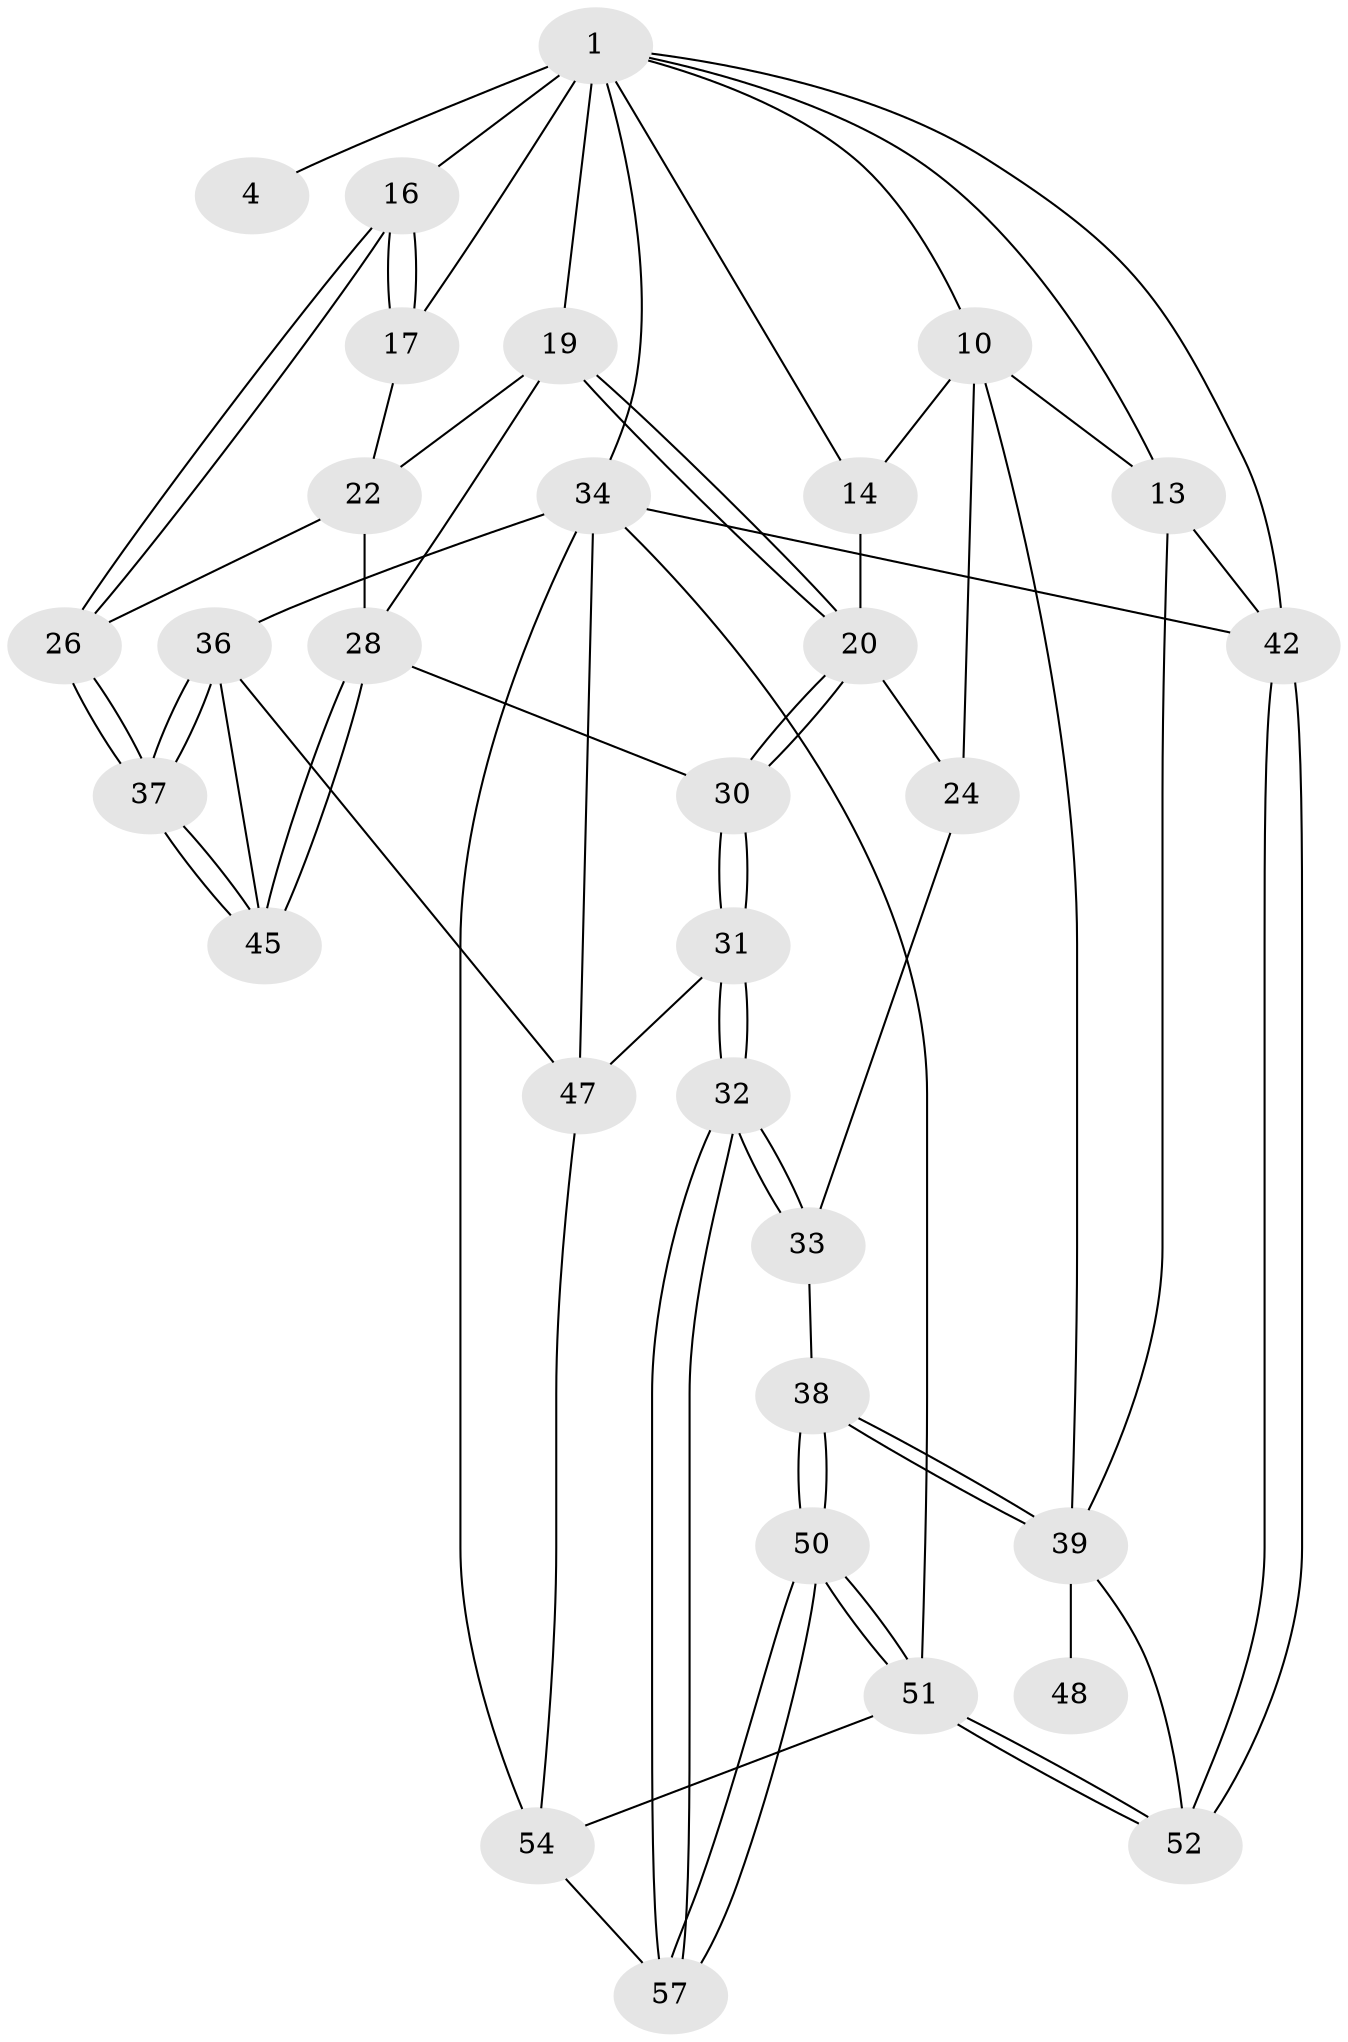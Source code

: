 // original degree distribution, {3: 0.03225806451612903, 5: 0.4838709677419355, 4: 0.25806451612903225, 6: 0.22580645161290322}
// Generated by graph-tools (version 1.1) at 2025/17/03/09/25 04:17:14]
// undirected, 31 vertices, 74 edges
graph export_dot {
graph [start="1"]
  node [color=gray90,style=filled];
  1 [pos="+0.6119133110535853+0",super="+2+5"];
  4 [pos="+0.16583377726097417+0"];
  10 [pos="+0.297569740236892+0.04977676580181281",super="+15+11"];
  13 [pos="+0+0.013160546246360445",super="+41"];
  14 [pos="+0.4286480079902166+0.19882352174205967"];
  16 [pos="+1+0"];
  17 [pos="+0.8799738588843689+0.02236648355829649",super="+18"];
  19 [pos="+0.5575686917542704+0.23658890094061008",super="+23"];
  20 [pos="+0.5432470523976818+0.2599944364296925",super="+21"];
  22 [pos="+0.7552236056392412+0.18909274286374667",super="+27"];
  24 [pos="+0.33069119746459175+0.3112626989712879",super="+25"];
  26 [pos="+1+0.21413236407125566"];
  28 [pos="+0.814369515937212+0.39213775618092483",super="+29"];
  30 [pos="+0.6129863503331553+0.44054919062272907"];
  31 [pos="+0.5850028652646265+0.47612687343112853"];
  32 [pos="+0.5086113906817343+0.5372658201028745"];
  33 [pos="+0.4866855296287366+0.5291669907625884"];
  34 [pos="+1+1",super="+62+35"];
  36 [pos="+1+0.80716174697894",super="+46"];
  37 [pos="+1+0.7113715035793647"];
  38 [pos="+0.36693337380834+0.5501690256056948"];
  39 [pos="+0.3028124711294605+0.5334944023800672",super="+40"];
  42 [pos="+0+1"];
  45 [pos="+0.8171466134377633+0.4007483683351425"];
  47 [pos="+0.7724983168688923+0.5889835220542375",super="+53"];
  48 [pos="+0.24090144766378502+0.5672919126344586"];
  50 [pos="+0.26130839961773317+0.842152546860035"];
  51 [pos="+0.05240419464395283+1",super="+61"];
  52 [pos="+0+1"];
  54 [pos="+0.6575902330967922+0.7057160925294622",super="+59+55"];
  57 [pos="+0.5405442580260179+0.6434957419221653"];
  1 -- 16;
  1 -- 34;
  1 -- 4 [weight=2];
  1 -- 42;
  1 -- 13;
  1 -- 17 [weight=2];
  1 -- 19;
  1 -- 10;
  1 -- 14;
  10 -- 24 [weight=2];
  10 -- 14;
  10 -- 13;
  10 -- 39;
  13 -- 42;
  13 -- 39;
  14 -- 20;
  16 -- 17;
  16 -- 17;
  16 -- 26;
  16 -- 26;
  17 -- 22;
  19 -- 20;
  19 -- 20;
  19 -- 22;
  19 -- 28;
  20 -- 30;
  20 -- 30;
  20 -- 24;
  22 -- 26;
  22 -- 28;
  24 -- 33;
  26 -- 37;
  26 -- 37;
  28 -- 45;
  28 -- 45;
  28 -- 30;
  30 -- 31;
  30 -- 31;
  31 -- 32;
  31 -- 32;
  31 -- 47;
  32 -- 33;
  32 -- 33;
  32 -- 57;
  32 -- 57;
  33 -- 38;
  34 -- 42;
  34 -- 51;
  34 -- 36;
  34 -- 54 [weight=2];
  34 -- 47;
  36 -- 37;
  36 -- 37;
  36 -- 45;
  36 -- 47;
  37 -- 45;
  37 -- 45;
  38 -- 39;
  38 -- 39;
  38 -- 50;
  38 -- 50;
  39 -- 48 [weight=3];
  39 -- 52;
  42 -- 52;
  42 -- 52;
  47 -- 54;
  50 -- 51;
  50 -- 51;
  50 -- 57;
  50 -- 57;
  51 -- 52;
  51 -- 52;
  51 -- 54;
  54 -- 57;
}
